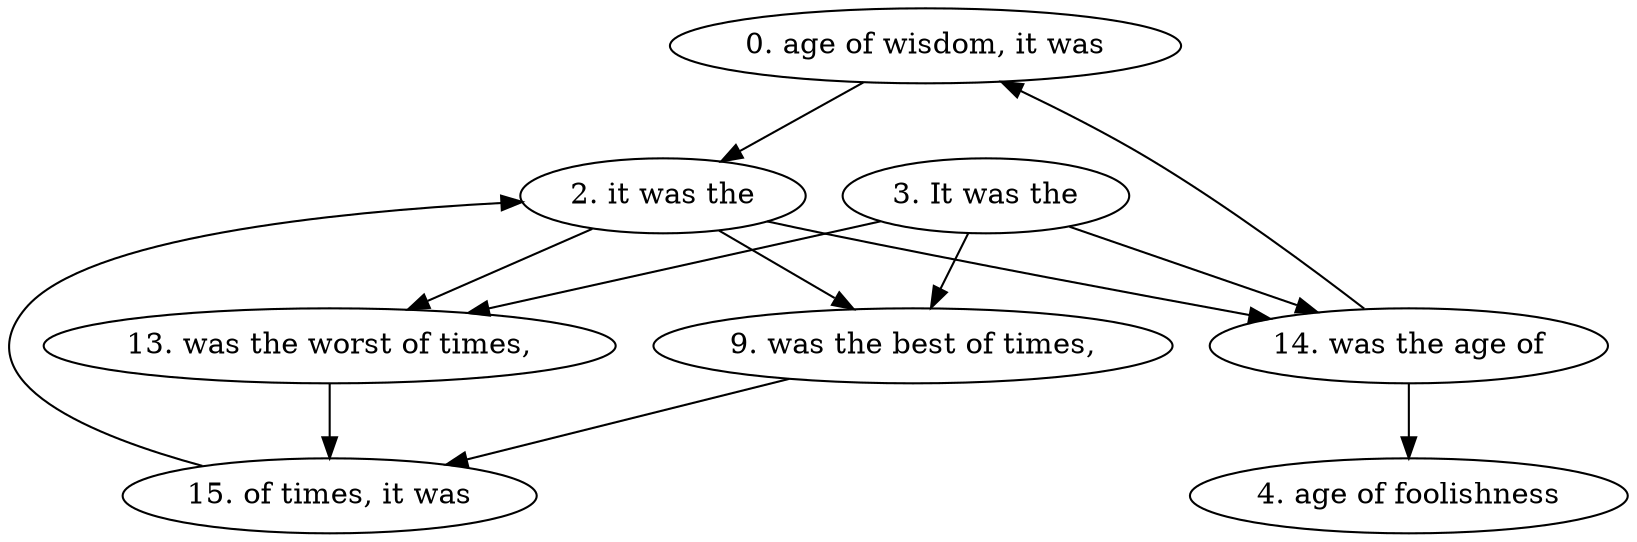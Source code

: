 digraph G {
	node0 [label="0. age of wisdom, it was"];
	node2 [label="2. it was the"];
	node3 [label="3. It was the"];
	node4 [label="4. age of foolishness"];
	node9 [label="9. was the best of times,"];
	node13 [label="13. was the worst of times,"];
	node14 [label="14. was the age of"];
	node15 [label="15. of times, it was"];
	node15 -> node2;
	node14 -> node0;
	node14 -> node4;
	node13 -> node15;
	node9 -> node15;
	node3 -> node9;
	node3 -> node13;
	node3 -> node14;
	node2 -> node9;
	node2 -> node13;
	node2 -> node14;
	node0 -> node2;
}